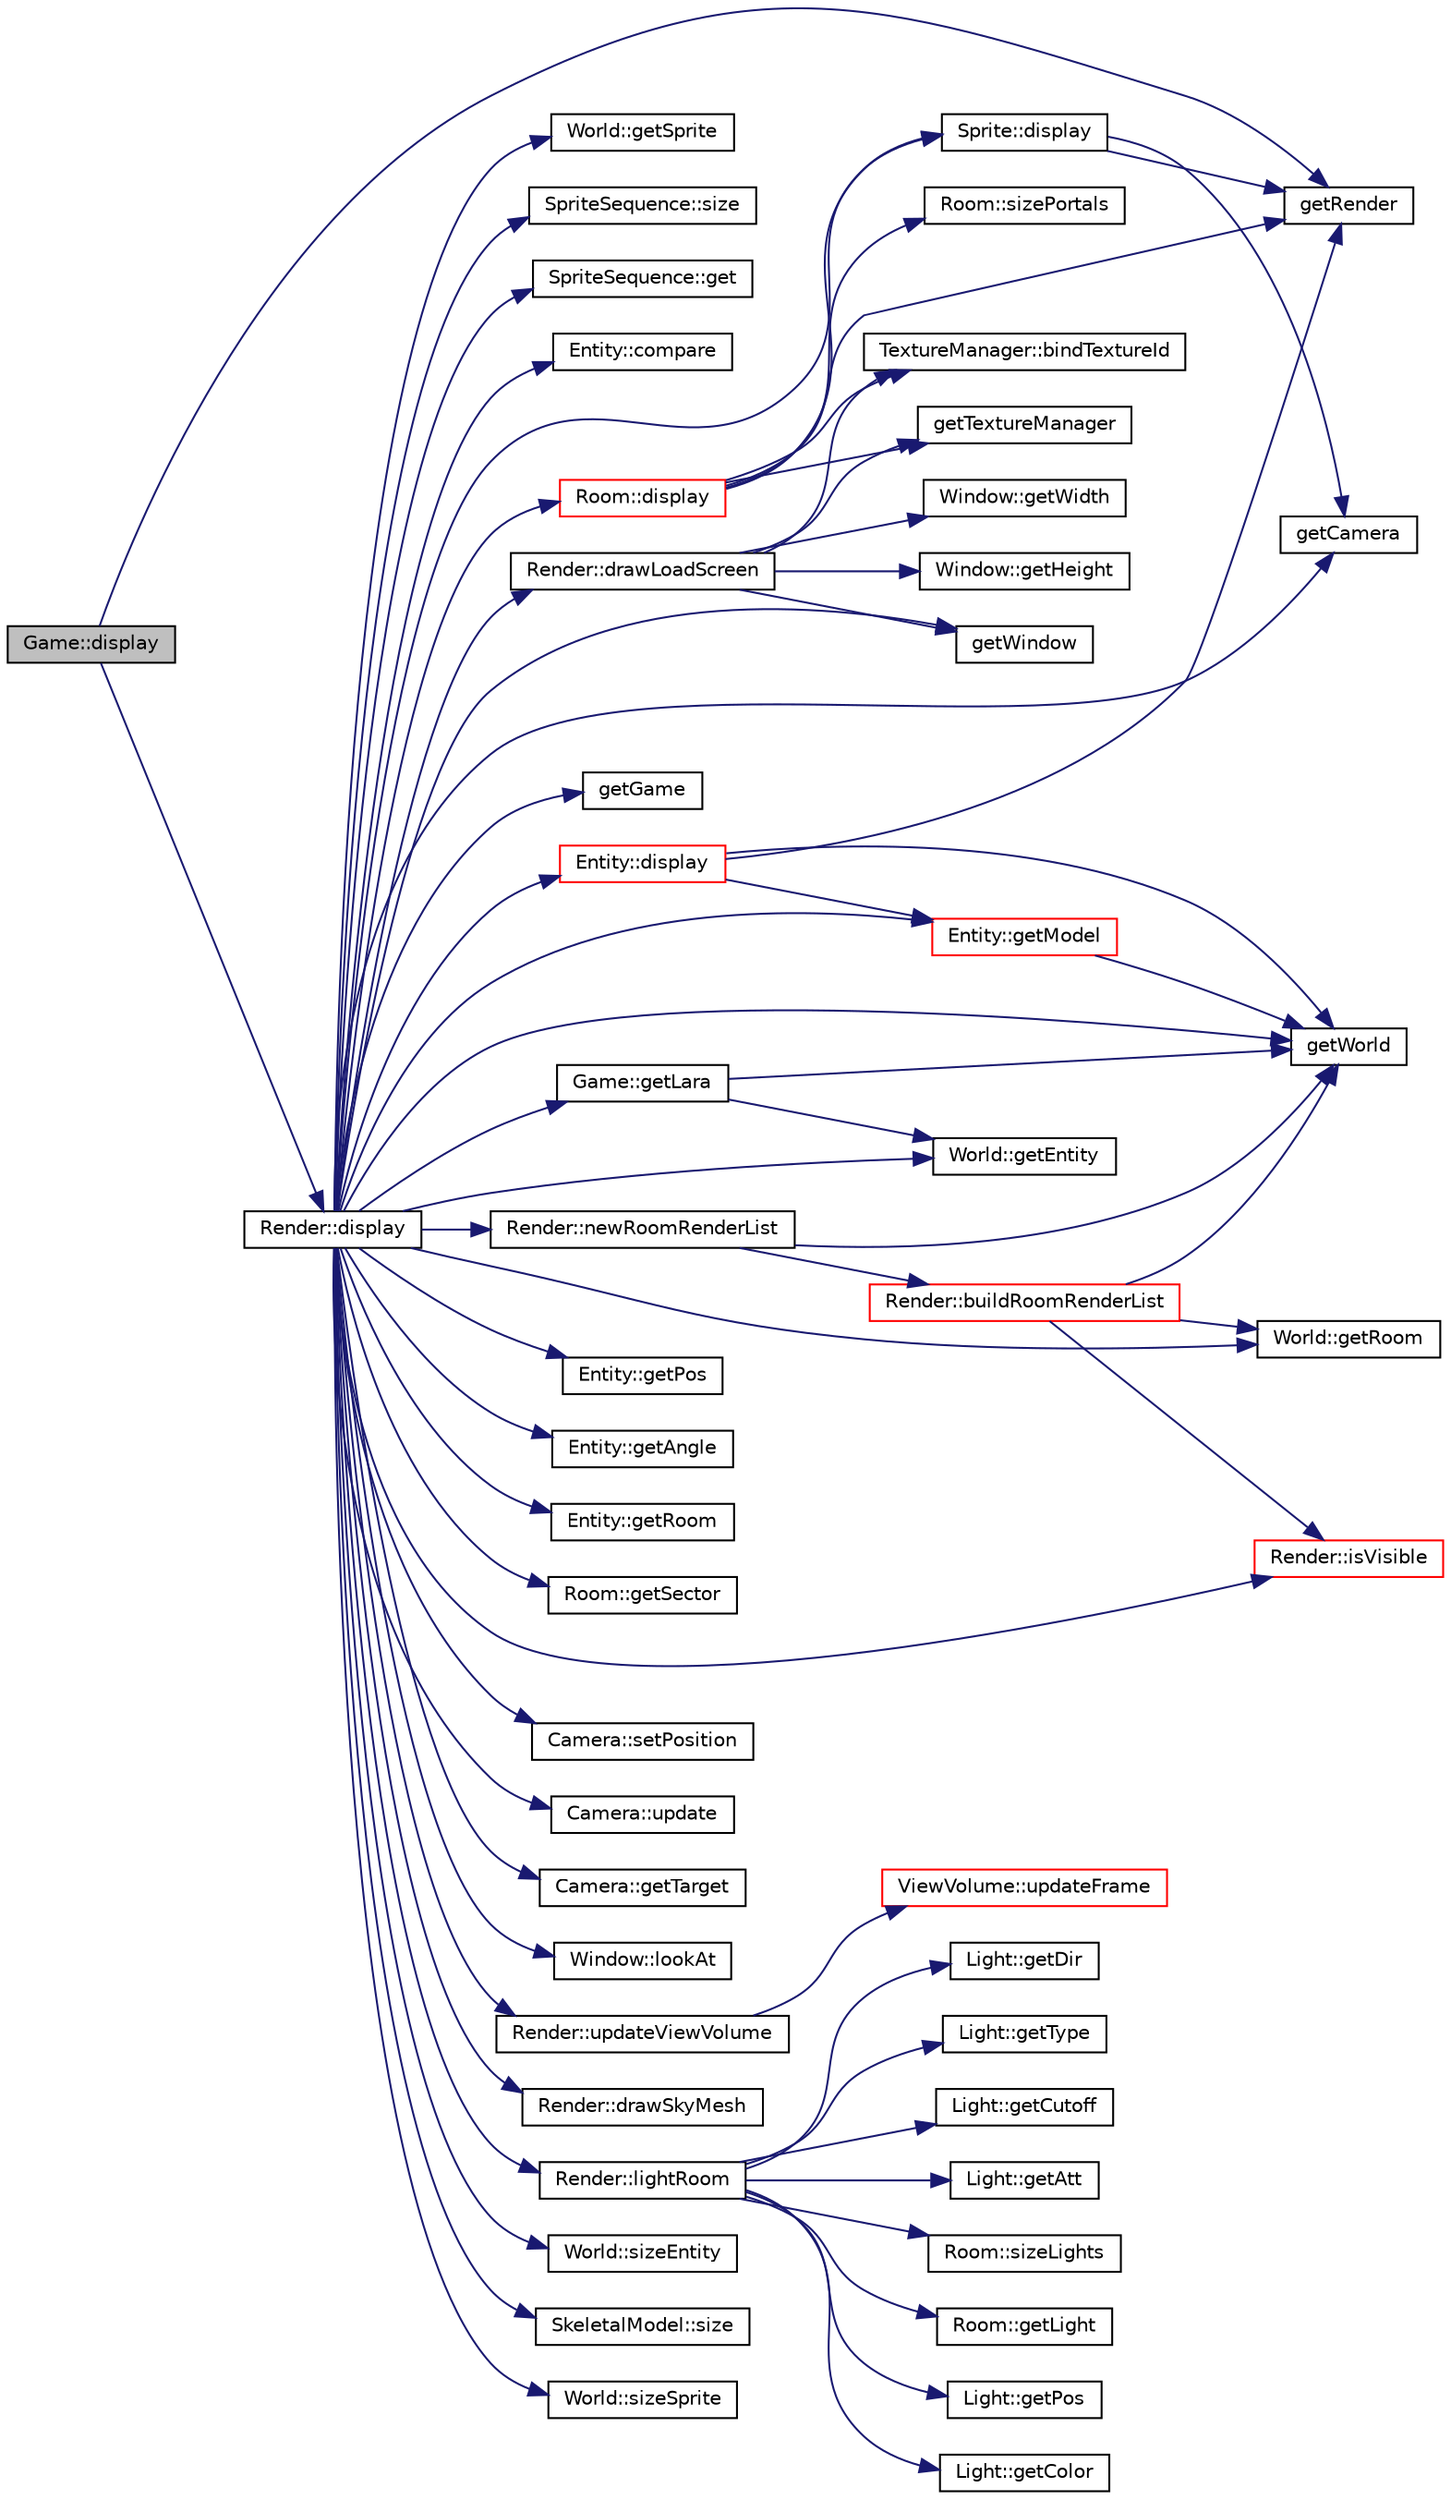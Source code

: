 digraph "Game::display"
{
 // INTERACTIVE_SVG=YES
  edge [fontname="Helvetica",fontsize="10",labelfontname="Helvetica",labelfontsize="10"];
  node [fontname="Helvetica",fontsize="10",shape=record];
  rankdir="LR";
  Node1 [label="Game::display",height=0.2,width=0.4,color="black", fillcolor="grey75", style="filled" fontcolor="black"];
  Node1 -> Node2 [color="midnightblue",fontsize="10",style="solid",fontname="Helvetica"];
  Node2 [label="getRender",height=0.2,width=0.4,color="black", fillcolor="white", style="filled",URL="$_render_8h.html#a812cfcbdabb65847ea87dfed9fafc69d"];
  Node1 -> Node3 [color="midnightblue",fontsize="10",style="solid",fontname="Helvetica"];
  Node3 [label="Render::display",height=0.2,width=0.4,color="black", fillcolor="white", style="filled",URL="$class_render.html#ab7facb0873c6f266b8849c5ce6f223da",tooltip="Renders a single game frame. "];
  Node3 -> Node4 [color="midnightblue",fontsize="10",style="solid",fontname="Helvetica"];
  Node4 [label="Render::drawLoadScreen",height=0.2,width=0.4,color="black", fillcolor="white", style="filled",URL="$class_render.html#a5e58116021c447832f6434bc81030442"];
  Node4 -> Node5 [color="midnightblue",fontsize="10",style="solid",fontname="Helvetica"];
  Node5 [label="getWindow",height=0.2,width=0.4,color="black", fillcolor="white", style="filled",URL="$_window_8h.html#a569be9f3eab26d2ba994a32b75dc9896"];
  Node4 -> Node6 [color="midnightblue",fontsize="10",style="solid",fontname="Helvetica"];
  Node6 [label="Window::getWidth",height=0.2,width=0.4,color="black", fillcolor="white", style="filled",URL="$class_window.html#a6f714e1f40bf559bf1af47c2b0524912"];
  Node4 -> Node7 [color="midnightblue",fontsize="10",style="solid",fontname="Helvetica"];
  Node7 [label="Window::getHeight",height=0.2,width=0.4,color="black", fillcolor="white", style="filled",URL="$class_window.html#a7551e3521743ba1201d0fad2c726dd3c"];
  Node4 -> Node8 [color="midnightblue",fontsize="10",style="solid",fontname="Helvetica"];
  Node8 [label="getTextureManager",height=0.2,width=0.4,color="black", fillcolor="white", style="filled",URL="$_texture_manager_8h.html#aee30c1bb50e324175753719cc70c7281"];
  Node4 -> Node9 [color="midnightblue",fontsize="10",style="solid",fontname="Helvetica"];
  Node9 [label="TextureManager::bindTextureId",height=0.2,width=0.4,color="black", fillcolor="white", style="filled",URL="$class_texture_manager.html#afdefa5565d45476aa4eac12679ac449b",tooltip="Binds the texture for use in GL. "];
  Node3 -> Node10 [color="midnightblue",fontsize="10",style="solid",fontname="Helvetica"];
  Node10 [label="getGame",height=0.2,width=0.4,color="black", fillcolor="white", style="filled",URL="$_game_8h.html#a37da78d5bcf85296a978f23c73c49320"];
  Node3 -> Node11 [color="midnightblue",fontsize="10",style="solid",fontname="Helvetica"];
  Node11 [label="Game::getLara",height=0.2,width=0.4,color="black", fillcolor="white", style="filled",URL="$class_game.html#aacc7cc1f43287635ec6d6fa4ae9a2141"];
  Node11 -> Node12 [color="midnightblue",fontsize="10",style="solid",fontname="Helvetica"];
  Node12 [label="getWorld",height=0.2,width=0.4,color="black", fillcolor="white", style="filled",URL="$_world_8h.html#abea1a794341f4259c16d914064e97528"];
  Node11 -> Node13 [color="midnightblue",fontsize="10",style="solid",fontname="Helvetica"];
  Node13 [label="World::getEntity",height=0.2,width=0.4,color="black", fillcolor="white", style="filled",URL="$class_world.html#a5c068559cbe874b0cf7204d89b4f0200"];
  Node3 -> Node14 [color="midnightblue",fontsize="10",style="solid",fontname="Helvetica"];
  Node14 [label="Entity::getPos",height=0.2,width=0.4,color="black", fillcolor="white", style="filled",URL="$class_entity.html#a8da00ec1fcd3c0fce18cd7d0fb306be1"];
  Node3 -> Node15 [color="midnightblue",fontsize="10",style="solid",fontname="Helvetica"];
  Node15 [label="Entity::getAngle",height=0.2,width=0.4,color="black", fillcolor="white", style="filled",URL="$class_entity.html#af3cb0505b45532d3c2cffa08c025a670"];
  Node3 -> Node16 [color="midnightblue",fontsize="10",style="solid",fontname="Helvetica"];
  Node16 [label="Entity::getRoom",height=0.2,width=0.4,color="black", fillcolor="white", style="filled",URL="$class_entity.html#a6e6a970f0c666a39f83b8530b618f734"];
  Node3 -> Node12 [color="midnightblue",fontsize="10",style="solid",fontname="Helvetica"];
  Node3 -> Node17 [color="midnightblue",fontsize="10",style="solid",fontname="Helvetica"];
  Node17 [label="World::getRoom",height=0.2,width=0.4,color="black", fillcolor="white", style="filled",URL="$class_world.html#a38da421cfbc390bd2d5bdb82cfaf8b02"];
  Node3 -> Node18 [color="midnightblue",fontsize="10",style="solid",fontname="Helvetica"];
  Node18 [label="Room::getSector",height=0.2,width=0.4,color="black", fillcolor="white", style="filled",URL="$class_room.html#ad204aa1478d82f6fc149c2eeacd2a056"];
  Node3 -> Node19 [color="midnightblue",fontsize="10",style="solid",fontname="Helvetica"];
  Node19 [label="getCamera",height=0.2,width=0.4,color="black", fillcolor="white", style="filled",URL="$_camera_8h.html#af662de0d8cf096f2986eac6a4290cc23"];
  Node3 -> Node20 [color="midnightblue",fontsize="10",style="solid",fontname="Helvetica"];
  Node20 [label="Camera::setPosition",height=0.2,width=0.4,color="black", fillcolor="white", style="filled",URL="$class_camera.html#a49801832d30d568f9a8e218e7fd91805",tooltip="Set current position. "];
  Node3 -> Node21 [color="midnightblue",fontsize="10",style="solid",fontname="Helvetica"];
  Node21 [label="Camera::update",height=0.2,width=0.4,color="black", fillcolor="white", style="filled",URL="$class_camera.html#a42cda7239981a5618660d04bd5893556",tooltip="Updates view target. "];
  Node3 -> Node22 [color="midnightblue",fontsize="10",style="solid",fontname="Helvetica"];
  Node22 [label="Camera::getTarget",height=0.2,width=0.4,color="black", fillcolor="white", style="filled",URL="$class_camera.html#af0785fd1c50f5e7fae337ba2fa81f311",tooltip="Get the target currently looked at. "];
  Node3 -> Node5 [color="midnightblue",fontsize="10",style="solid",fontname="Helvetica"];
  Node3 -> Node23 [color="midnightblue",fontsize="10",style="solid",fontname="Helvetica"];
  Node23 [label="Window::lookAt",height=0.2,width=0.4,color="black", fillcolor="white", style="filled",URL="$class_window.html#a7f34ed7243d1dce248a3781e43d18d81"];
  Node3 -> Node24 [color="midnightblue",fontsize="10",style="solid",fontname="Helvetica"];
  Node24 [label="Render::updateViewVolume",height=0.2,width=0.4,color="black", fillcolor="white", style="filled",URL="$class_render.html#a3cee96657b2d590cc392c7b4f48d96c4",tooltip="Updates View Volume. Call once per render frame. "];
  Node24 -> Node25 [color="midnightblue",fontsize="10",style="solid",fontname="Helvetica"];
  Node25 [label="ViewVolume::updateFrame",height=0.2,width=0.4,color="red", fillcolor="white", style="filled",URL="$class_view_volume.html#ac0760eed60360f791078cc6b57343afb",tooltip="Updates view volume for this frame. "];
  Node3 -> Node26 [color="midnightblue",fontsize="10",style="solid",fontname="Helvetica"];
  Node26 [label="Render::drawSkyMesh",height=0.2,width=0.4,color="black", fillcolor="white", style="filled",URL="$class_render.html#adfa399c2fd290283eae9ddf2c9c4e8f1",tooltip="Renders Sky domes/boxes/etc by scaling factor. "];
  Node3 -> Node27 [color="midnightblue",fontsize="10",style="solid",fontname="Helvetica"];
  Node27 [label="Render::newRoomRenderList",height=0.2,width=0.4,color="black", fillcolor="white", style="filled",URL="$class_render.html#a6e22a8cff8ef993db48cc79ed602ac5e",tooltip="Build a visible room list starting at index. "];
  Node27 -> Node12 [color="midnightblue",fontsize="10",style="solid",fontname="Helvetica"];
  Node27 -> Node28 [color="midnightblue",fontsize="10",style="solid",fontname="Helvetica"];
  Node28 [label="Render::buildRoomRenderList",height=0.2,width=0.4,color="red", fillcolor="white", style="filled",URL="$class_render.html#a71c747e5c30ec1ea6b6481f0a4d34c63",tooltip="Build a visible room list starting from room and only considers its linked rooms and their linked roo..."];
  Node28 -> Node29 [color="midnightblue",fontsize="10",style="solid",fontname="Helvetica"];
  Node29 [label="Render::isVisible",height=0.2,width=0.4,color="red", fillcolor="white", style="filled",URL="$class_render.html#a919ec5d8670e0436091d05c44f876f15",tooltip="Check if a point is in the View Volume. "];
  Node28 -> Node12 [color="midnightblue",fontsize="10",style="solid",fontname="Helvetica"];
  Node28 -> Node17 [color="midnightblue",fontsize="10",style="solid",fontname="Helvetica"];
  Node3 -> Node30 [color="midnightblue",fontsize="10",style="solid",fontname="Helvetica"];
  Node30 [label="Render::lightRoom",height=0.2,width=0.4,color="black", fillcolor="white", style="filled",URL="$class_render.html#a2f8f433ee8b4cd2542346b27e6f21410"];
  Node30 -> Node31 [color="midnightblue",fontsize="10",style="solid",fontname="Helvetica"];
  Node31 [label="Room::sizeLights",height=0.2,width=0.4,color="black", fillcolor="white", style="filled",URL="$class_room.html#a9826644003c6c2cfc5be838766196c68"];
  Node30 -> Node32 [color="midnightblue",fontsize="10",style="solid",fontname="Helvetica"];
  Node32 [label="Room::getLight",height=0.2,width=0.4,color="black", fillcolor="white", style="filled",URL="$class_room.html#aae7cfbc034b9a8a82f6e4c5b1e5777b3"];
  Node30 -> Node33 [color="midnightblue",fontsize="10",style="solid",fontname="Helvetica"];
  Node33 [label="Light::getPos",height=0.2,width=0.4,color="black", fillcolor="white", style="filled",URL="$class_light.html#a664b6ffe5c24b6c0a24105342e0548b8"];
  Node30 -> Node34 [color="midnightblue",fontsize="10",style="solid",fontname="Helvetica"];
  Node34 [label="Light::getColor",height=0.2,width=0.4,color="black", fillcolor="white", style="filled",URL="$class_light.html#a646805d90e2caf2d635c835512a4714e"];
  Node30 -> Node35 [color="midnightblue",fontsize="10",style="solid",fontname="Helvetica"];
  Node35 [label="Light::getDir",height=0.2,width=0.4,color="black", fillcolor="white", style="filled",URL="$class_light.html#a5c809080f9dc87b4760ddfb53b0c4f69"];
  Node30 -> Node36 [color="midnightblue",fontsize="10",style="solid",fontname="Helvetica"];
  Node36 [label="Light::getType",height=0.2,width=0.4,color="black", fillcolor="white", style="filled",URL="$class_light.html#a92578d8841ff473f204e1475587f32f2"];
  Node30 -> Node37 [color="midnightblue",fontsize="10",style="solid",fontname="Helvetica"];
  Node37 [label="Light::getCutoff",height=0.2,width=0.4,color="black", fillcolor="white", style="filled",URL="$class_light.html#a5c06bd50ed16143174652f11f5ef8b41"];
  Node30 -> Node38 [color="midnightblue",fontsize="10",style="solid",fontname="Helvetica"];
  Node38 [label="Light::getAtt",height=0.2,width=0.4,color="black", fillcolor="white", style="filled",URL="$class_light.html#acf3ebb9e00dbde856093ff1e397271dd"];
  Node3 -> Node39 [color="midnightblue",fontsize="10",style="solid",fontname="Helvetica"];
  Node39 [label="Room::display",height=0.2,width=0.4,color="red", fillcolor="white", style="filled",URL="$class_room.html#a2f8bed39ed97ae1b24c46eacbc0a0e18"];
  Node39 -> Node8 [color="midnightblue",fontsize="10",style="solid",fontname="Helvetica"];
  Node39 -> Node9 [color="midnightblue",fontsize="10",style="solid",fontname="Helvetica"];
  Node39 -> Node2 [color="midnightblue",fontsize="10",style="solid",fontname="Helvetica"];
  Node39 -> Node40 [color="midnightblue",fontsize="10",style="solid",fontname="Helvetica"];
  Node40 [label="Room::sizePortals",height=0.2,width=0.4,color="black", fillcolor="white", style="filled",URL="$class_room.html#ae145f264d88dbcaf93a343e476cccba2"];
  Node39 -> Node41 [color="midnightblue",fontsize="10",style="solid",fontname="Helvetica"];
  Node41 [label="Sprite::display",height=0.2,width=0.4,color="black", fillcolor="white", style="filled",URL="$class_sprite.html#a2f85747dc7af13dbccd692d59540dc05"];
  Node41 -> Node2 [color="midnightblue",fontsize="10",style="solid",fontname="Helvetica"];
  Node41 -> Node19 [color="midnightblue",fontsize="10",style="solid",fontname="Helvetica"];
  Node3 -> Node42 [color="midnightblue",fontsize="10",style="solid",fontname="Helvetica"];
  Node42 [label="World::sizeEntity",height=0.2,width=0.4,color="black", fillcolor="white", style="filled",URL="$class_world.html#a713b75527ffc2fb00fa94ccb38a6aa96"];
  Node3 -> Node13 [color="midnightblue",fontsize="10",style="solid",fontname="Helvetica"];
  Node3 -> Node43 [color="midnightblue",fontsize="10",style="solid",fontname="Helvetica"];
  Node43 [label="Entity::getModel",height=0.2,width=0.4,color="red", fillcolor="white", style="filled",URL="$class_entity.html#a4f0fb8f41be916d47a789360c127c14a"];
  Node43 -> Node12 [color="midnightblue",fontsize="10",style="solid",fontname="Helvetica"];
  Node3 -> Node44 [color="midnightblue",fontsize="10",style="solid",fontname="Helvetica"];
  Node44 [label="SkeletalModel::size",height=0.2,width=0.4,color="black", fillcolor="white", style="filled",URL="$class_skeletal_model.html#a39029f7a5a754fa264411fe08b7a1022"];
  Node3 -> Node29 [color="midnightblue",fontsize="10",style="solid",fontname="Helvetica"];
  Node3 -> Node45 [color="midnightblue",fontsize="10",style="solid",fontname="Helvetica"];
  Node45 [label="Entity::display",height=0.2,width=0.4,color="red", fillcolor="white", style="filled",URL="$class_entity.html#a36778fdc35950fa30483e89fa64ab4d7"];
  Node45 -> Node12 [color="midnightblue",fontsize="10",style="solid",fontname="Helvetica"];
  Node45 -> Node2 [color="midnightblue",fontsize="10",style="solid",fontname="Helvetica"];
  Node45 -> Node43 [color="midnightblue",fontsize="10",style="solid",fontname="Helvetica"];
  Node3 -> Node46 [color="midnightblue",fontsize="10",style="solid",fontname="Helvetica"];
  Node46 [label="World::sizeSprite",height=0.2,width=0.4,color="black", fillcolor="white", style="filled",URL="$class_world.html#afb5cf0f856e2bf2faf1d4c3f3d9040b3"];
  Node3 -> Node47 [color="midnightblue",fontsize="10",style="solid",fontname="Helvetica"];
  Node47 [label="World::getSprite",height=0.2,width=0.4,color="black", fillcolor="white", style="filled",URL="$class_world.html#a2a26be8fca975f1327b9027ebf8e5001"];
  Node3 -> Node48 [color="midnightblue",fontsize="10",style="solid",fontname="Helvetica"];
  Node48 [label="SpriteSequence::size",height=0.2,width=0.4,color="black", fillcolor="white", style="filled",URL="$class_sprite_sequence.html#aa633dba26d299fd4a0c03d73a77fedf9"];
  Node3 -> Node49 [color="midnightblue",fontsize="10",style="solid",fontname="Helvetica"];
  Node49 [label="SpriteSequence::get",height=0.2,width=0.4,color="black", fillcolor="white", style="filled",URL="$class_sprite_sequence.html#a8edcf3522520ae657f01296bd7f77ca4"];
  Node3 -> Node41 [color="midnightblue",fontsize="10",style="solid",fontname="Helvetica"];
  Node3 -> Node50 [color="midnightblue",fontsize="10",style="solid",fontname="Helvetica"];
  Node50 [label="Entity::compare",height=0.2,width=0.4,color="black", fillcolor="white", style="filled",URL="$class_entity.html#a39a9f6653edc2f29777281556e8d0224"];
}
